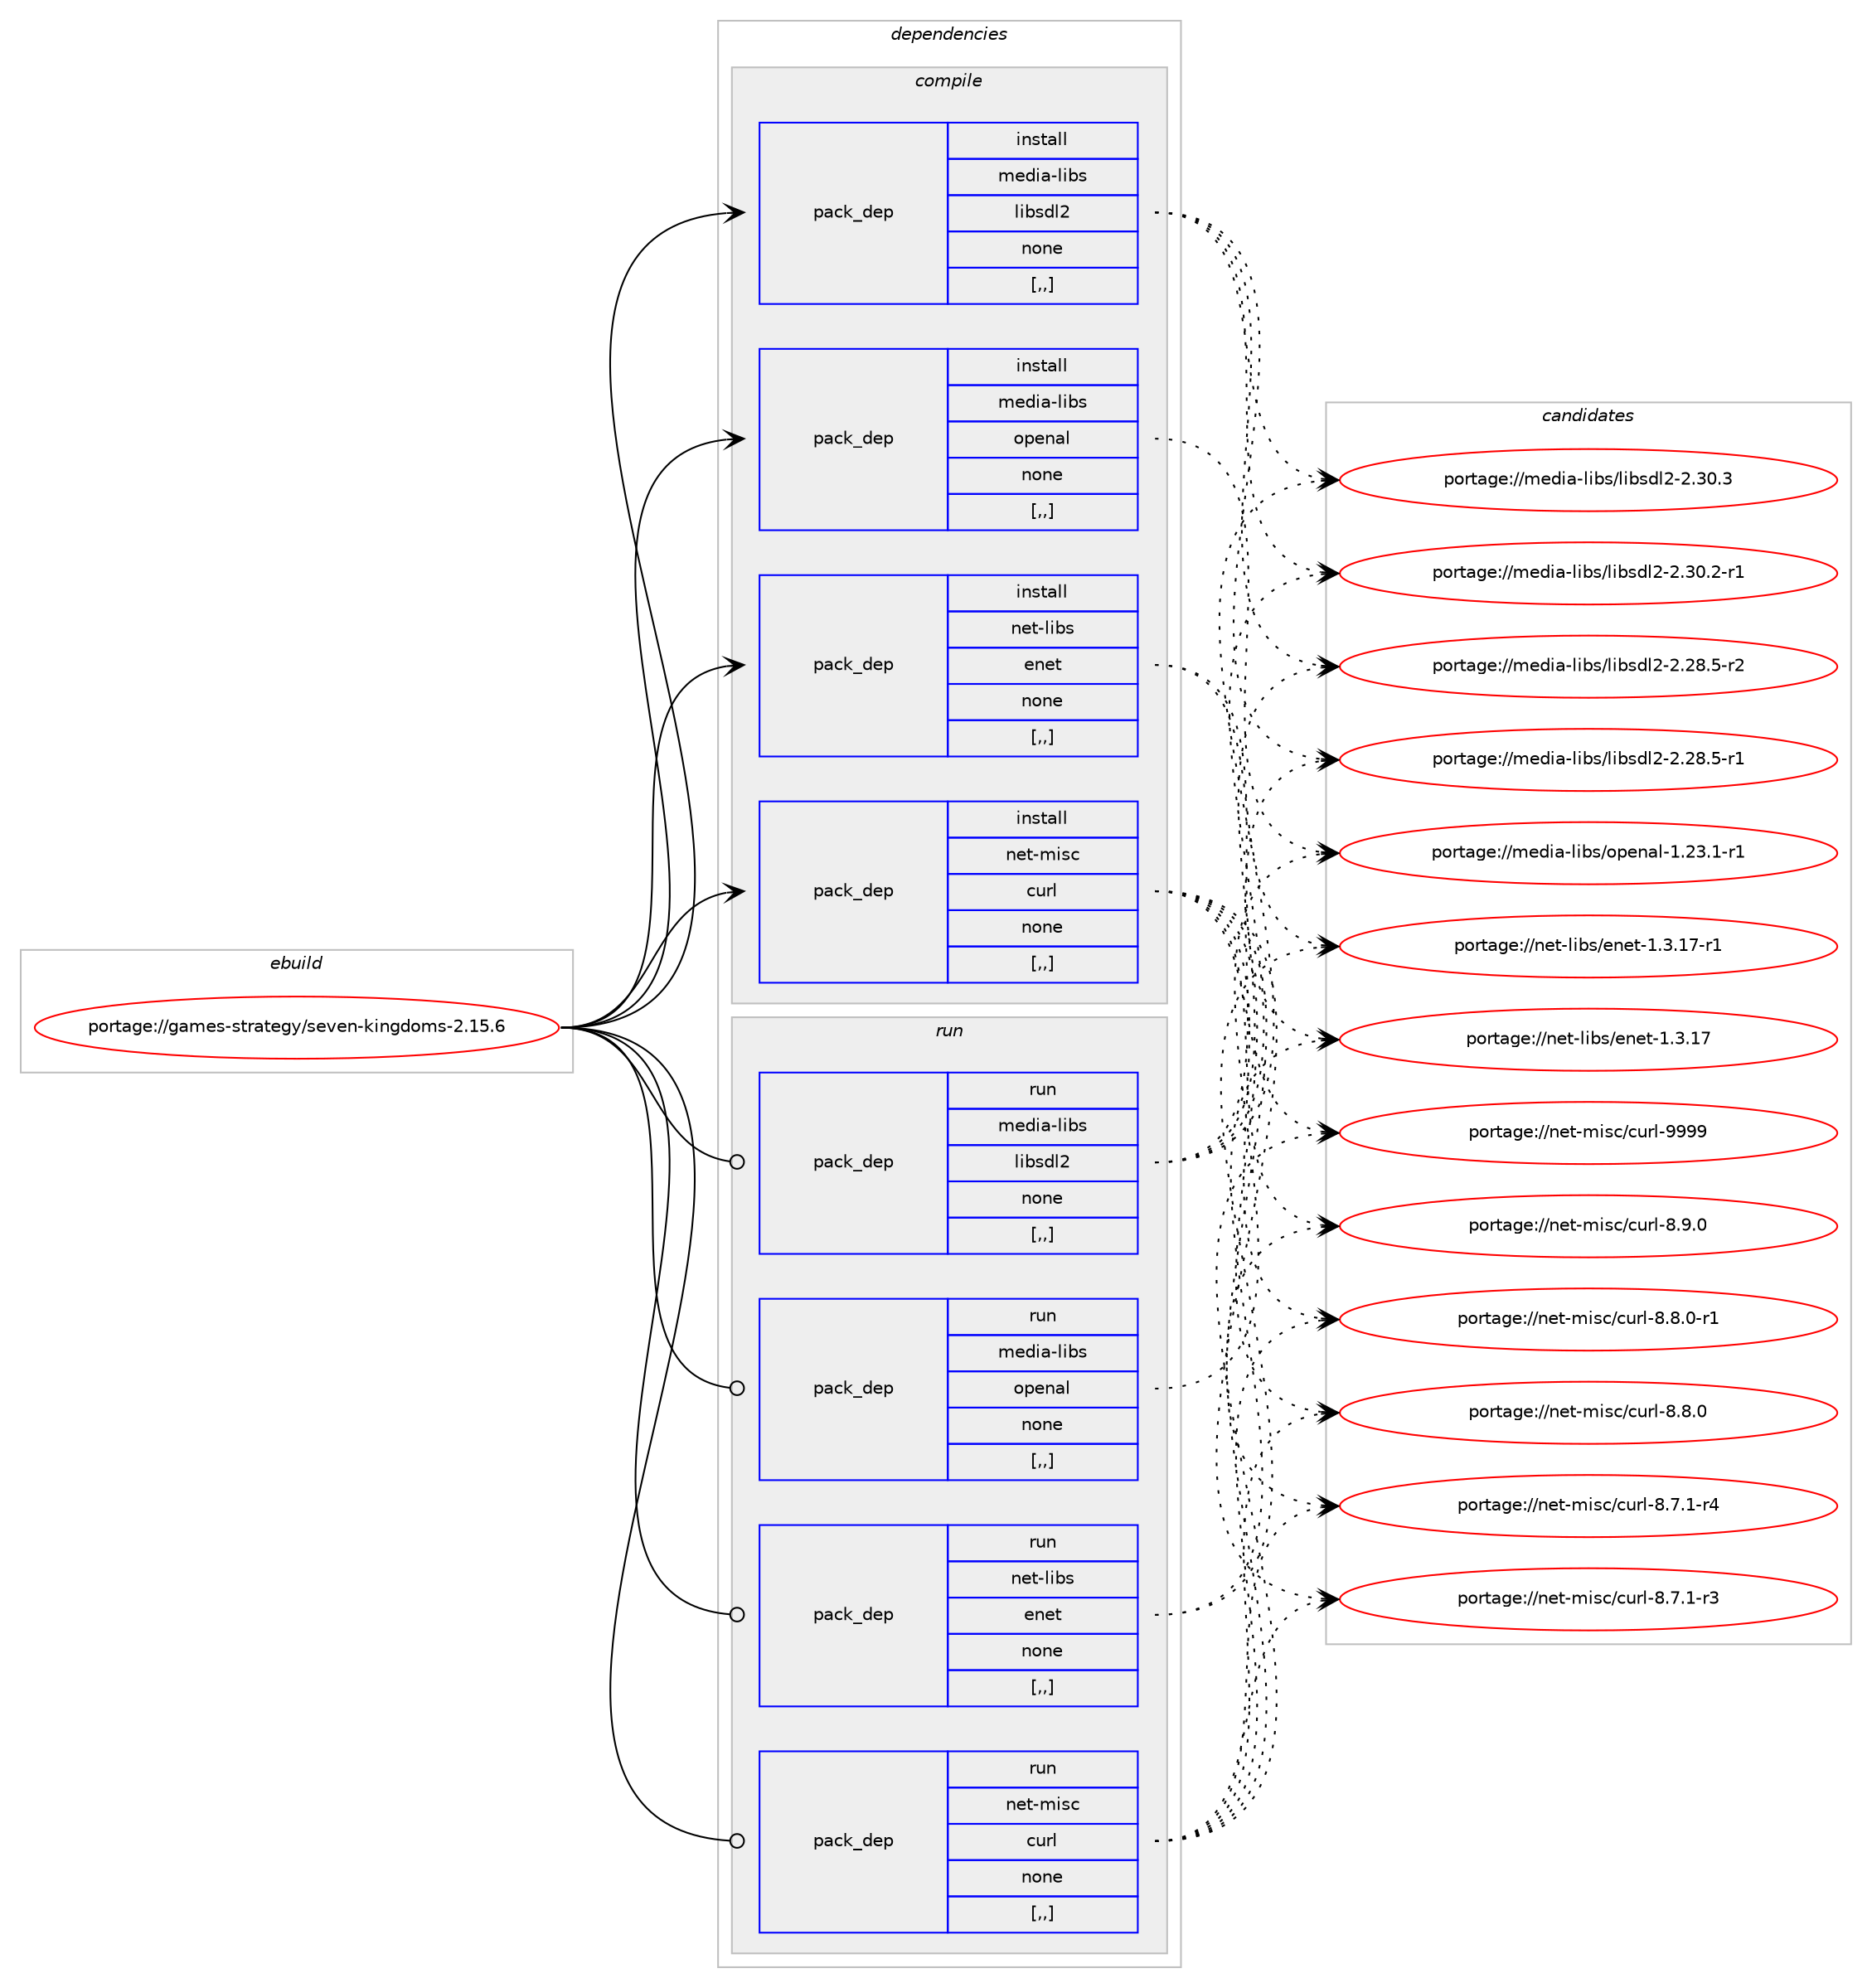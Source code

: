 digraph prolog {

# *************
# Graph options
# *************

newrank=true;
concentrate=true;
compound=true;
graph [rankdir=LR,fontname=Helvetica,fontsize=10,ranksep=1.5];#, ranksep=2.5, nodesep=0.2];
edge  [arrowhead=vee];
node  [fontname=Helvetica,fontsize=10];

# **********
# The ebuild
# **********

subgraph cluster_leftcol {
color=gray;
label=<<i>ebuild</i>>;
id [label="portage://games-strategy/seven-kingdoms-2.15.6", color=red, width=4, href="../games-strategy/seven-kingdoms-2.15.6.svg"];
}

# ****************
# The dependencies
# ****************

subgraph cluster_midcol {
color=gray;
label=<<i>dependencies</i>>;
subgraph cluster_compile {
fillcolor="#eeeeee";
style=filled;
label=<<i>compile</i>>;
subgraph pack168360 {
dependency234750 [label=<<TABLE BORDER="0" CELLBORDER="1" CELLSPACING="0" CELLPADDING="4" WIDTH="220"><TR><TD ROWSPAN="6" CELLPADDING="30">pack_dep</TD></TR><TR><TD WIDTH="110">install</TD></TR><TR><TD>media-libs</TD></TR><TR><TD>libsdl2</TD></TR><TR><TD>none</TD></TR><TR><TD>[,,]</TD></TR></TABLE>>, shape=none, color=blue];
}
id:e -> dependency234750:w [weight=20,style="solid",arrowhead="vee"];
subgraph pack168361 {
dependency234751 [label=<<TABLE BORDER="0" CELLBORDER="1" CELLSPACING="0" CELLPADDING="4" WIDTH="220"><TR><TD ROWSPAN="6" CELLPADDING="30">pack_dep</TD></TR><TR><TD WIDTH="110">install</TD></TR><TR><TD>media-libs</TD></TR><TR><TD>openal</TD></TR><TR><TD>none</TD></TR><TR><TD>[,,]</TD></TR></TABLE>>, shape=none, color=blue];
}
id:e -> dependency234751:w [weight=20,style="solid",arrowhead="vee"];
subgraph pack168362 {
dependency234752 [label=<<TABLE BORDER="0" CELLBORDER="1" CELLSPACING="0" CELLPADDING="4" WIDTH="220"><TR><TD ROWSPAN="6" CELLPADDING="30">pack_dep</TD></TR><TR><TD WIDTH="110">install</TD></TR><TR><TD>net-libs</TD></TR><TR><TD>enet</TD></TR><TR><TD>none</TD></TR><TR><TD>[,,]</TD></TR></TABLE>>, shape=none, color=blue];
}
id:e -> dependency234752:w [weight=20,style="solid",arrowhead="vee"];
subgraph pack168363 {
dependency234753 [label=<<TABLE BORDER="0" CELLBORDER="1" CELLSPACING="0" CELLPADDING="4" WIDTH="220"><TR><TD ROWSPAN="6" CELLPADDING="30">pack_dep</TD></TR><TR><TD WIDTH="110">install</TD></TR><TR><TD>net-misc</TD></TR><TR><TD>curl</TD></TR><TR><TD>none</TD></TR><TR><TD>[,,]</TD></TR></TABLE>>, shape=none, color=blue];
}
id:e -> dependency234753:w [weight=20,style="solid",arrowhead="vee"];
}
subgraph cluster_compileandrun {
fillcolor="#eeeeee";
style=filled;
label=<<i>compile and run</i>>;
}
subgraph cluster_run {
fillcolor="#eeeeee";
style=filled;
label=<<i>run</i>>;
subgraph pack168364 {
dependency234754 [label=<<TABLE BORDER="0" CELLBORDER="1" CELLSPACING="0" CELLPADDING="4" WIDTH="220"><TR><TD ROWSPAN="6" CELLPADDING="30">pack_dep</TD></TR><TR><TD WIDTH="110">run</TD></TR><TR><TD>media-libs</TD></TR><TR><TD>libsdl2</TD></TR><TR><TD>none</TD></TR><TR><TD>[,,]</TD></TR></TABLE>>, shape=none, color=blue];
}
id:e -> dependency234754:w [weight=20,style="solid",arrowhead="odot"];
subgraph pack168365 {
dependency234755 [label=<<TABLE BORDER="0" CELLBORDER="1" CELLSPACING="0" CELLPADDING="4" WIDTH="220"><TR><TD ROWSPAN="6" CELLPADDING="30">pack_dep</TD></TR><TR><TD WIDTH="110">run</TD></TR><TR><TD>media-libs</TD></TR><TR><TD>openal</TD></TR><TR><TD>none</TD></TR><TR><TD>[,,]</TD></TR></TABLE>>, shape=none, color=blue];
}
id:e -> dependency234755:w [weight=20,style="solid",arrowhead="odot"];
subgraph pack168366 {
dependency234756 [label=<<TABLE BORDER="0" CELLBORDER="1" CELLSPACING="0" CELLPADDING="4" WIDTH="220"><TR><TD ROWSPAN="6" CELLPADDING="30">pack_dep</TD></TR><TR><TD WIDTH="110">run</TD></TR><TR><TD>net-libs</TD></TR><TR><TD>enet</TD></TR><TR><TD>none</TD></TR><TR><TD>[,,]</TD></TR></TABLE>>, shape=none, color=blue];
}
id:e -> dependency234756:w [weight=20,style="solid",arrowhead="odot"];
subgraph pack168367 {
dependency234757 [label=<<TABLE BORDER="0" CELLBORDER="1" CELLSPACING="0" CELLPADDING="4" WIDTH="220"><TR><TD ROWSPAN="6" CELLPADDING="30">pack_dep</TD></TR><TR><TD WIDTH="110">run</TD></TR><TR><TD>net-misc</TD></TR><TR><TD>curl</TD></TR><TR><TD>none</TD></TR><TR><TD>[,,]</TD></TR></TABLE>>, shape=none, color=blue];
}
id:e -> dependency234757:w [weight=20,style="solid",arrowhead="odot"];
}
}

# **************
# The candidates
# **************

subgraph cluster_choices {
rank=same;
color=gray;
label=<<i>candidates</i>>;

subgraph choice168360 {
color=black;
nodesep=1;
choice10910110010597451081059811547108105981151001085045504651484651 [label="portage://media-libs/libsdl2-2.30.3", color=red, width=4,href="../media-libs/libsdl2-2.30.3.svg"];
choice109101100105974510810598115471081059811510010850455046514846504511449 [label="portage://media-libs/libsdl2-2.30.2-r1", color=red, width=4,href="../media-libs/libsdl2-2.30.2-r1.svg"];
choice109101100105974510810598115471081059811510010850455046505646534511450 [label="portage://media-libs/libsdl2-2.28.5-r2", color=red, width=4,href="../media-libs/libsdl2-2.28.5-r2.svg"];
choice109101100105974510810598115471081059811510010850455046505646534511449 [label="portage://media-libs/libsdl2-2.28.5-r1", color=red, width=4,href="../media-libs/libsdl2-2.28.5-r1.svg"];
dependency234750:e -> choice10910110010597451081059811547108105981151001085045504651484651:w [style=dotted,weight="100"];
dependency234750:e -> choice109101100105974510810598115471081059811510010850455046514846504511449:w [style=dotted,weight="100"];
dependency234750:e -> choice109101100105974510810598115471081059811510010850455046505646534511450:w [style=dotted,weight="100"];
dependency234750:e -> choice109101100105974510810598115471081059811510010850455046505646534511449:w [style=dotted,weight="100"];
}
subgraph choice168361 {
color=black;
nodesep=1;
choice1091011001059745108105981154711111210111097108454946505146494511449 [label="portage://media-libs/openal-1.23.1-r1", color=red, width=4,href="../media-libs/openal-1.23.1-r1.svg"];
dependency234751:e -> choice1091011001059745108105981154711111210111097108454946505146494511449:w [style=dotted,weight="100"];
}
subgraph choice168362 {
color=black;
nodesep=1;
choice110101116451081059811547101110101116454946514649554511449 [label="portage://net-libs/enet-1.3.17-r1", color=red, width=4,href="../net-libs/enet-1.3.17-r1.svg"];
choice11010111645108105981154710111010111645494651464955 [label="portage://net-libs/enet-1.3.17", color=red, width=4,href="../net-libs/enet-1.3.17.svg"];
dependency234752:e -> choice110101116451081059811547101110101116454946514649554511449:w [style=dotted,weight="100"];
dependency234752:e -> choice11010111645108105981154710111010111645494651464955:w [style=dotted,weight="100"];
}
subgraph choice168363 {
color=black;
nodesep=1;
choice110101116451091051159947991171141084557575757 [label="portage://net-misc/curl-9999", color=red, width=4,href="../net-misc/curl-9999.svg"];
choice11010111645109105115994799117114108455646574648 [label="portage://net-misc/curl-8.9.0", color=red, width=4,href="../net-misc/curl-8.9.0.svg"];
choice110101116451091051159947991171141084556465646484511449 [label="portage://net-misc/curl-8.8.0-r1", color=red, width=4,href="../net-misc/curl-8.8.0-r1.svg"];
choice11010111645109105115994799117114108455646564648 [label="portage://net-misc/curl-8.8.0", color=red, width=4,href="../net-misc/curl-8.8.0.svg"];
choice110101116451091051159947991171141084556465546494511452 [label="portage://net-misc/curl-8.7.1-r4", color=red, width=4,href="../net-misc/curl-8.7.1-r4.svg"];
choice110101116451091051159947991171141084556465546494511451 [label="portage://net-misc/curl-8.7.1-r3", color=red, width=4,href="../net-misc/curl-8.7.1-r3.svg"];
dependency234753:e -> choice110101116451091051159947991171141084557575757:w [style=dotted,weight="100"];
dependency234753:e -> choice11010111645109105115994799117114108455646574648:w [style=dotted,weight="100"];
dependency234753:e -> choice110101116451091051159947991171141084556465646484511449:w [style=dotted,weight="100"];
dependency234753:e -> choice11010111645109105115994799117114108455646564648:w [style=dotted,weight="100"];
dependency234753:e -> choice110101116451091051159947991171141084556465546494511452:w [style=dotted,weight="100"];
dependency234753:e -> choice110101116451091051159947991171141084556465546494511451:w [style=dotted,weight="100"];
}
subgraph choice168364 {
color=black;
nodesep=1;
choice10910110010597451081059811547108105981151001085045504651484651 [label="portage://media-libs/libsdl2-2.30.3", color=red, width=4,href="../media-libs/libsdl2-2.30.3.svg"];
choice109101100105974510810598115471081059811510010850455046514846504511449 [label="portage://media-libs/libsdl2-2.30.2-r1", color=red, width=4,href="../media-libs/libsdl2-2.30.2-r1.svg"];
choice109101100105974510810598115471081059811510010850455046505646534511450 [label="portage://media-libs/libsdl2-2.28.5-r2", color=red, width=4,href="../media-libs/libsdl2-2.28.5-r2.svg"];
choice109101100105974510810598115471081059811510010850455046505646534511449 [label="portage://media-libs/libsdl2-2.28.5-r1", color=red, width=4,href="../media-libs/libsdl2-2.28.5-r1.svg"];
dependency234754:e -> choice10910110010597451081059811547108105981151001085045504651484651:w [style=dotted,weight="100"];
dependency234754:e -> choice109101100105974510810598115471081059811510010850455046514846504511449:w [style=dotted,weight="100"];
dependency234754:e -> choice109101100105974510810598115471081059811510010850455046505646534511450:w [style=dotted,weight="100"];
dependency234754:e -> choice109101100105974510810598115471081059811510010850455046505646534511449:w [style=dotted,weight="100"];
}
subgraph choice168365 {
color=black;
nodesep=1;
choice1091011001059745108105981154711111210111097108454946505146494511449 [label="portage://media-libs/openal-1.23.1-r1", color=red, width=4,href="../media-libs/openal-1.23.1-r1.svg"];
dependency234755:e -> choice1091011001059745108105981154711111210111097108454946505146494511449:w [style=dotted,weight="100"];
}
subgraph choice168366 {
color=black;
nodesep=1;
choice110101116451081059811547101110101116454946514649554511449 [label="portage://net-libs/enet-1.3.17-r1", color=red, width=4,href="../net-libs/enet-1.3.17-r1.svg"];
choice11010111645108105981154710111010111645494651464955 [label="portage://net-libs/enet-1.3.17", color=red, width=4,href="../net-libs/enet-1.3.17.svg"];
dependency234756:e -> choice110101116451081059811547101110101116454946514649554511449:w [style=dotted,weight="100"];
dependency234756:e -> choice11010111645108105981154710111010111645494651464955:w [style=dotted,weight="100"];
}
subgraph choice168367 {
color=black;
nodesep=1;
choice110101116451091051159947991171141084557575757 [label="portage://net-misc/curl-9999", color=red, width=4,href="../net-misc/curl-9999.svg"];
choice11010111645109105115994799117114108455646574648 [label="portage://net-misc/curl-8.9.0", color=red, width=4,href="../net-misc/curl-8.9.0.svg"];
choice110101116451091051159947991171141084556465646484511449 [label="portage://net-misc/curl-8.8.0-r1", color=red, width=4,href="../net-misc/curl-8.8.0-r1.svg"];
choice11010111645109105115994799117114108455646564648 [label="portage://net-misc/curl-8.8.0", color=red, width=4,href="../net-misc/curl-8.8.0.svg"];
choice110101116451091051159947991171141084556465546494511452 [label="portage://net-misc/curl-8.7.1-r4", color=red, width=4,href="../net-misc/curl-8.7.1-r4.svg"];
choice110101116451091051159947991171141084556465546494511451 [label="portage://net-misc/curl-8.7.1-r3", color=red, width=4,href="../net-misc/curl-8.7.1-r3.svg"];
dependency234757:e -> choice110101116451091051159947991171141084557575757:w [style=dotted,weight="100"];
dependency234757:e -> choice11010111645109105115994799117114108455646574648:w [style=dotted,weight="100"];
dependency234757:e -> choice110101116451091051159947991171141084556465646484511449:w [style=dotted,weight="100"];
dependency234757:e -> choice11010111645109105115994799117114108455646564648:w [style=dotted,weight="100"];
dependency234757:e -> choice110101116451091051159947991171141084556465546494511452:w [style=dotted,weight="100"];
dependency234757:e -> choice110101116451091051159947991171141084556465546494511451:w [style=dotted,weight="100"];
}
}

}
